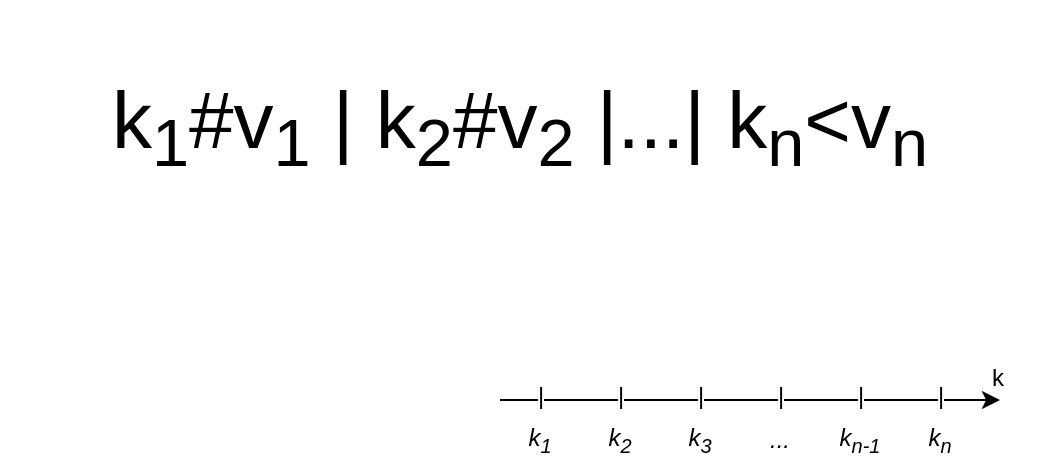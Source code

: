 <mxfile version="10.6.5" type="device"><diagram id="XmRThgcwgrqFe1a2SKQW" name="Page-1"><mxGraphModel dx="581" dy="302" grid="1" gridSize="10" guides="1" tooltips="1" connect="1" arrows="1" fold="1" page="1" pageScale="1" pageWidth="827" pageHeight="1169" math="0" shadow="0"><root><mxCell id="0"/><mxCell id="1" parent="0"/><mxCell id="-0HT2h3Jeg4q3taycUwp-1" value="&lt;span style=&quot;font-size: 40px ; line-height: 140%&quot;&gt;k&lt;sub&gt;1&lt;/sub&gt;#v&lt;sub&gt;1&lt;/sub&gt;&amp;nbsp;| k&lt;sub&gt;2&lt;/sub&gt;#v&lt;sub&gt;2&lt;/sub&gt;&amp;nbsp;|...| k&lt;sub&gt;n&lt;/sub&gt;&amp;lt;v&lt;sub&gt;n&lt;/sub&gt;&lt;/span&gt;" style="text;html=1;strokeColor=none;fillColor=none;align=center;verticalAlign=middle;whiteSpace=wrap;rounded=0;" vertex="1" parent="1"><mxGeometry x="130" y="180" width="520" height="130" as="geometry"/></mxCell><mxCell id="-0HT2h3Jeg4q3taycUwp-2" value="" style="endArrow=classic;jumpStyle=arc;fixDash=1;html=1;" edge="1" parent="1"><mxGeometry width="50" height="50" relative="1" as="geometry"><mxPoint x="380" y="380" as="sourcePoint"/><mxPoint x="630" y="380" as="targetPoint"/></mxGeometry></mxCell><mxCell id="-0HT2h3Jeg4q3taycUwp-18" value="|&lt;br&gt;" style="text;html=1;resizable=0;points=[];align=center;verticalAlign=middle;labelBackgroundColor=#ffffff;" vertex="1" connectable="0" parent="1"><mxGeometry x="400" y="380" as="geometry"><mxPoint y="-2" as="offset"/></mxGeometry></mxCell><mxCell id="-0HT2h3Jeg4q3taycUwp-19" value="|&lt;br&gt;" style="text;html=1;resizable=0;points=[];align=center;verticalAlign=middle;labelBackgroundColor=#ffffff;" vertex="1" connectable="0" parent="1"><mxGeometry x="440" y="380" as="geometry"><mxPoint y="-2" as="offset"/></mxGeometry></mxCell><mxCell id="-0HT2h3Jeg4q3taycUwp-20" value="|&lt;br&gt;" style="text;html=1;resizable=0;points=[];align=center;verticalAlign=middle;labelBackgroundColor=#ffffff;" vertex="1" connectable="0" parent="1"><mxGeometry x="480" y="380" as="geometry"><mxPoint y="-2" as="offset"/></mxGeometry></mxCell><mxCell id="-0HT2h3Jeg4q3taycUwp-21" value="|&lt;br&gt;" style="text;html=1;resizable=0;points=[];align=center;verticalAlign=middle;labelBackgroundColor=#ffffff;" vertex="1" connectable="0" parent="1"><mxGeometry x="520" y="380" as="geometry"><mxPoint y="-2" as="offset"/></mxGeometry></mxCell><mxCell id="-0HT2h3Jeg4q3taycUwp-22" value="|&lt;br&gt;" style="text;html=1;resizable=0;points=[];align=center;verticalAlign=middle;labelBackgroundColor=#ffffff;" vertex="1" connectable="0" parent="1"><mxGeometry x="560" y="380" as="geometry"><mxPoint y="-2" as="offset"/></mxGeometry></mxCell><mxCell id="-0HT2h3Jeg4q3taycUwp-23" value="|&lt;br&gt;" style="text;html=1;resizable=0;points=[];align=center;verticalAlign=middle;labelBackgroundColor=#ffffff;" vertex="1" connectable="0" parent="1"><mxGeometry x="600.222" y="380" as="geometry"><mxPoint y="-2" as="offset"/></mxGeometry></mxCell><mxCell id="-0HT2h3Jeg4q3taycUwp-30" value="&lt;span&gt;k&lt;sub&gt;1&lt;/sub&gt;&lt;/span&gt;" style="text;html=1;strokeColor=none;fillColor=none;align=center;verticalAlign=middle;whiteSpace=wrap;rounded=0;fontStyle=2" vertex="1" parent="1"><mxGeometry x="380" y="390.0" width="40" height="20" as="geometry"/></mxCell><mxCell id="-0HT2h3Jeg4q3taycUwp-31" value="k&lt;sub&gt;2&lt;/sub&gt;" style="text;html=1;strokeColor=none;fillColor=none;align=center;verticalAlign=middle;whiteSpace=wrap;rounded=0;fontStyle=2" vertex="1" parent="1"><mxGeometry x="420" y="390.0" width="40" height="20" as="geometry"/></mxCell><mxCell id="-0HT2h3Jeg4q3taycUwp-32" value="k&lt;sub&gt;3&lt;/sub&gt;" style="text;html=1;strokeColor=none;fillColor=none;align=center;verticalAlign=middle;whiteSpace=wrap;rounded=0;fontStyle=2" vertex="1" parent="1"><mxGeometry x="460" y="390" width="40" height="20" as="geometry"/></mxCell><mxCell id="-0HT2h3Jeg4q3taycUwp-33" value="..." style="text;html=1;strokeColor=none;fillColor=none;align=center;verticalAlign=middle;whiteSpace=wrap;rounded=0;fontStyle=2" vertex="1" parent="1"><mxGeometry x="500" y="390" width="40" height="20" as="geometry"/></mxCell><mxCell id="-0HT2h3Jeg4q3taycUwp-34" value="k&lt;sub&gt;n-1&lt;/sub&gt;" style="text;html=1;strokeColor=none;fillColor=none;align=center;verticalAlign=middle;whiteSpace=wrap;rounded=0;fontStyle=2" vertex="1" parent="1"><mxGeometry x="540" y="390" width="40" height="20" as="geometry"/></mxCell><mxCell id="-0HT2h3Jeg4q3taycUwp-35" value="k&lt;sub&gt;n&lt;/sub&gt;" style="text;html=1;strokeColor=none;fillColor=none;align=center;verticalAlign=middle;whiteSpace=wrap;rounded=0;fontStyle=2" vertex="1" parent="1"><mxGeometry x="580" y="390" width="40" height="20" as="geometry"/></mxCell><mxCell id="-0HT2h3Jeg4q3taycUwp-36" value="k" style="text;html=1;strokeColor=none;fillColor=none;align=center;verticalAlign=middle;whiteSpace=wrap;rounded=0;" vertex="1" parent="1"><mxGeometry x="609" y="359" width="40" height="20" as="geometry"/></mxCell></root></mxGraphModel></diagram></mxfile>